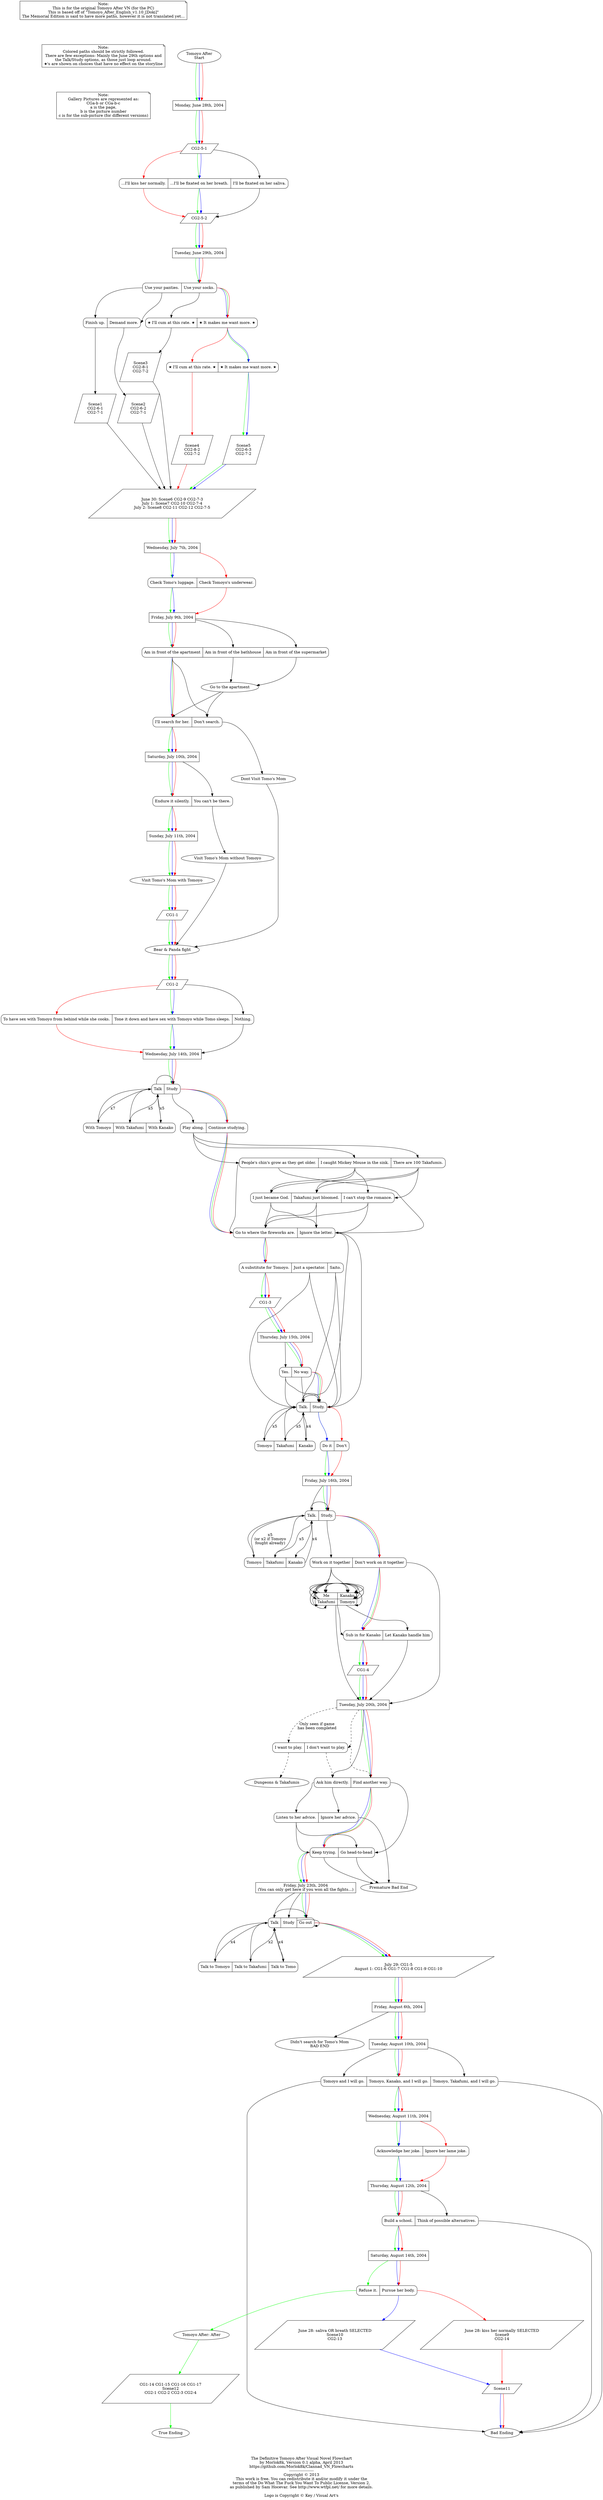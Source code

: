 /*
#######################################################################
#            DO WHAT THE FUCK YOU WANT TO PUBLIC LICENSE              #
#                    Version 2, December 2004                         #
#                                                                     #
# Copyright (C) 2004 Sam Hocevar <sam@hocevar.net>                    #
#                                                                     #
# Everyone is permitted to copy and distribute verbatim or modified   #
# copies of this license document, and changing it is allowed as long #
# as the name is changed.                                             #
#                                                                     #
#            DO WHAT THE FUCK YOU WANT TO PUBLIC LICENSE              #
#   TERMS AND CONDITIONS FOR COPYING, DISTRIBUTION AND MODIFICATION   #
#                                                                     #
#  0. You just DO WHAT THE FUCK YOU WANT TO.                          #
#                                                                     #
#######################################################################
*/

// The Definitive Tomoyo After Visual Novel Flowchart
digraph Tomoyo_After_PC {
    graph [label = "\n\n\n\nThe Definitive Tomoyo After Visual Novel Flowchart\nby Morlok8k, Version 0.1 alpha, April 2013\nhttps://github.com/Morlok8k/Clannad_VN_Flowcharts\n--------------------\nCopyright © 2013\nThis work is free. You can redistribute it and/or modify it under the\nterms of the Do What The Fuck You Want To Public License, Version 2,\nas published by Sam Hocevar. See http://www.wtfpl.net/ for more details.\n\nLogo is Copyright © Key / Visual Art's" ];
   ranksep=1.25;

/*
TODO:

figure out if there are rlvm bugs.  (not counting D&T)
I cant seem to get some of the CG's that i should.

where are the last 3 CG's on page 1?
why am i not getting the first 4 of page 2?

need to play on Windows / Wine.

D&T completion is said to unlock a CG.
D&T completion is playing it 8 times?  this fact needs verification.

*/

    Note [shape = note, label = "Note:\nThis is for the original Tomoyo After VN (for the PC)\nThis is based off of \"Tomoyo_After_English_v1.10_[Doki]\"\nThe Memorial Edition is said to have more paths, however it is not translated yet..."];
    Note2 [shape = note, label = "Note:\nColored paths should be strictly followed.\nThere are few exceptions: Mainly the June 29th options and\nthe Talk/Study options, as those just loop around.\n★'s are shown on choices that have no effect on the storyline"];
    Note3 [shape = note, label = "Note:\nGallery Pictures are represented as:\nCGa-b or CGa-b-c\na is the page,\nb is the picture number\nc is for the sub-picture (for different versions)"];
    Note -> Note2 -> Note3 [color = invis];


//Tomoyo After
    Tomoyo_After_logo [image="dot_files/Tomoyo_After_logo.jpg", label = " ", shape = box, color = invis];
    Tomoyo_After_logo -> Start [color = invis];


//start


    Start [label = "Tomoyo After\nStart"];

    //June 28
    JUN_28 [shape = box, label = "Monday, June 28th, 2004"];

    Start -> JUN_28 [color = green];    //END1
    Start -> JUN_28 [color = blue];    //Blue Path
    Start -> JUN_28 [color = red];    //BAD_END

    //CG2-5-1
    CG251 [shape = parallelogram, label = "CG2-5-1"];
    JUN_28 -> CG251 [color = green];    //END1
    JUN_28 -> CG251 [color = blue];    //Blue Path
    JUN_28 -> CG251 [color = red];    //BAD_END

    TA_1 [shape = Mrecord, label = "<a1>...I'll kiss her normally.|<a2>...I'll be fixated on her breath.|<a3>I'll be fixated on her saliva."];
    //choice affects scene on August 14
    CG251 -> TA_1:a2 [color = green];    //END1
    CG251 -> TA_1:a2 [color = blue];    //Blue Path
    CG251 -> TA_1:a1 [color = red];    //BAD_END
    CG251 -> TA_1:a3;

    //CG2-5-2
    CG252 [shape = parallelogram, label = "CG2-5-2"];
    TA_1:a2 -> CG252 [color = green];    //END1
    TA_1:a2 -> CG252 [color = blue];    //Blue Path
    TA_1:a1 -> CG252 [color = red];    //BAD_END
    TA_1:a3 -> CG252;

    //June 29
    JUN_29 [shape = box, label = "Tuesday, June 29th, 2004"];
    CG252 -> JUN_29 [color = green];    //END1
    CG252 -> JUN_29 [color = blue];    //Blue Path
    CG252 -> JUN_29 [color = red];    //BAD_END
    
    TA_2 [shape = Mrecord, label = "<a1>Use your panties.|<a2>Use your socks."];
    JUN_29 -> TA_2:a2 [color = green];    //END1
    JUN_29 -> TA_2:a2 [color = blue];    //Blue Path
    JUN_29 -> TA_2:a2 [color = red];    //BAD_END

    TA_2a [shape = Mrecord, label = "<a1>Finish up.|<a2>Demand more."];
    TA_2:a1 -> TA_2a:a1;
    TA_2:a1 -> TA_2a:a2;

    TA_3 [shape = Mrecord, label = "<a1>★ I'll cum at this rate. ★|<a2>★ It makes me want more. ★"];
    TA_2:a2 -> TA_3:a2 [color = green];    //END1
    TA_2:a2 -> TA_3:a2 [color = blue];    //Blue Path
    TA_2:a2 -> TA_3:a2 [color = red];    //BAD_END
    TA_2:a2 -> TA_3:a1;

    TA_4 [shape = Mrecord, label = "<a1>★ I'll cum at this rate. ★|<a2>★ It makes me want more. ★"];
    TA_3:a2 -> TA_4:a2 [color = green];    //END1
    TA_3:a2 -> TA_4:a2 [color = invis];    // putting in an invisible arrow seperates the green and blue a bit more...
    TA_3:a2 -> TA_4:a2 [color = blue];    //Blue Path
    TA_3:a2 -> TA_4:a1 [color = red];    //BAD_END


    //Scene1 CG2-6-1 CG2-7-1
    Scene1 [shape = parallelogram, label = "Scene1\nCG2-6-1\nCG2-7-1"];
    TA_2a:a1 -> Scene1;

    //Scene2 CG2-6-2 CG2-7-1
    Scene2 [shape = parallelogram, label = "Scene2\nCG2-6-2\nCG2-7-1"];
    TA_2a:a2 -> Scene2;

    //Scene3 CG2-8-1 CG2-7-2
    Scene3 [shape = parallelogram, label = "Scene3\nCG2-8-1\nCG2-7-2"];
    TA_3:a1 -> Scene3;

    //Scene4 CG2-8-2 CG2-7-2
    Scene4 [shape = parallelogram, label = "Scene4\nCG2-8-2\nCG2-7-2"];
    TA_4:a1 -> Scene4 [color = red];

    //Scene5 CG2-6-3 CG2-7-2
    Scene5 [shape = parallelogram, label = "Scene5\nCG2-6-3\nCG2-7-2"];
    TA_4:a2 -> Scene5 [color = green];
    TA_4:a2 -> Scene5 [color = blue];

    //Scene6 CG2-9 CG2-7-3    //June 30
    //Scene7 CG2-10 CG2-7-4    //July 1
    //Scene8 CG2-11 CG2-12 CG2-7-5    //July 2
    Scene678 [shape = parallelogram, label = "June 30: Scene6 CG2-9 CG2-7-3\nJuly 1: Scene7 CG2-10 CG2-7-4\nJuly 2: Scene8 CG2-11 CG2-12 CG2-7-5"];
    Scene5 -> Scene678 [color = green];    //END1
    Scene5 -> Scene678 [color = blue];    //Blue Path
    Scene4 -> Scene678 [color = red];    //BAD_END
    Scene1 -> Scene678;
    Scene2 -> Scene678;
    Scene3 -> Scene678;

    //July 07
    JUL_7 [shape = box, label = "Wednesday, July 7th, 2004"];
    Scene678 -> JUL_7 [color = green];    //END1
    Scene678 -> JUL_7 [color = blue];    //Blue Path
    Scene678 -> JUL_7 [color = red];    //BAD_END


    TA_5 [shape = Mrecord, label = "<a1>Check Tomo's luggage.|<a2>Check Tomoyo's underwear."];
    JUL_7 -> TA_5:a1 [color = green];    //END1
    JUL_7 -> TA_5:a1 [color = blue];    //Blue Path
    JUL_7 -> TA_5:a2 [color = red];    //BAD_END


    //July 09
    JUL_9 [shape = box, label = "Friday, July 9th, 2004"];
    TA_5:a1 -> JUL_9 [color = green];    //END1
    TA_5:a1 -> JUL_9 [color = blue];    //Blue Path
    TA_5:a2 -> JUL_9 [color = red];    //BAD_END

    TA_6 [shape = Mrecord, label = "<a1>Am in front of the apartment|<a2>Am in front of the bathhouse|<a3>Am in front of the supermarket"];
    JUL_9 -> TA_6:a1 [color = green];    //END1
    JUL_9 -> TA_6:a1 [color = blue];    //Blue Path
    JUL_9 -> TA_6:a1 [color = red];    //BAD_END
    JUL_9 -> TA_6:a2;
    JUL_9 -> TA_6:a3;

    TA_6a [label = "Go to the apartment"];
    TA_6:a2 -> TA_6a;
    TA_6:a3 -> TA_6a;


    TA_7 [shape = Mrecord, label = "<a1>I'll search for her.|<a2>Don't search."];
    TA_6:a1 -> TA_7:a1 [color = green];    //END1
    TA_6:a1 -> TA_7:a1 [color = blue];    //Blue Path
    TA_6:a1 -> TA_7:a1 [color = red];    //BAD_END
    TA_6a -> TA_7:a1;
    TA_6a -> TA_7:a2;
    TA_6:a1 -> TA_7:a2;


    //July 10
    JUL_10 [shape = box, label = "Saturday, July 10th, 2004"];
    TA_7:a1 -> JUL_10 [color = green];    //END1
    TA_7:a1 -> JUL_10 [color = blue];    //Blue Path
    TA_7:a1 -> JUL_10 [color = red];    //BAD_END


    TA_8 [shape = Mrecord, label = "<a1>Endure it silently.|<a2>You can't be there."];
    JUL_10 -> TA_8:a1 [color = green];    //END1
    JUL_10 -> TA_8:a1 [color = blue];    //Blue Path
    JUL_10 -> TA_8:a1 [color = red];    //BAD_END
    JUL_10 -> TA_8:a2;


    //July 11
    JUL_11 [shape = box, label = "Sunday, July 11th, 2004"];
    TA_8:a1 -> JUL_11 [color = green];    //END1
    TA_8:a1 -> JUL_11 [color = blue];    //Blue Path
    TA_8:a1 -> JUL_11 [color = red];    //BAD_END



    JUL_11_mother1 [label = "Visit Tomo's Mom with Tomoyo"];
    JUL_11_mother2 [label = "Visit Tomo's Mom without Tomoyo"];
    JUL_11_mother3 [label = "Dont Visit Tomo's Mom"];

    JUL_11 -> JUL_11_mother1 [color = green];    //END1
    JUL_11 -> JUL_11_mother1 [color = blue];    //Blue Path
    JUL_11 -> JUL_11_mother1 [color = red];    //BAD_END
    TA_8:a2 -> JUL_11_mother2;
    TA_7:a2 -> JUL_11_mother3;

    CG11 [shape = parallelogram, label = "CG1-1"];
    JUL_11_mother1 -> CG11 [color = green];    //END1
    JUL_11_mother1 -> CG11 [color = blue];    //Blue Path
    JUL_11_mother1 -> CG11 [color = red];    //BAD_END

    JUL_11_bp [label = "Bear & Panda fight"];
    CG11 -> JUL_11_bp [color = green];    //END1
    CG11 -> JUL_11_bp [color = blue];    //Blue Path
    CG11 -> JUL_11_bp [color = red];    //BAD_END
    JUL_11_mother2 -> JUL_11_bp;
    JUL_11_mother3 -> JUL_11_bp;


    CG12 [shape = parallelogram, label = "CG1-2"];
    JUL_11_bp -> CG12 [color = green];    //END1
    JUL_11_bp -> CG12 [color = blue];    //Blue Path
    JUL_11_bp -> CG12 [color = red];    //BAD_END


    TA_9 [shape = Mrecord, label = "<a1>To have sex with Tomoyo from behind while she cooks.|<a2>Tone it down and have sex with Tomoyo while Tomo sleeps.|<a3>Nothing."];
    CG12 -> TA_9:a2 [color = green];    //END1
    CG12 -> TA_9:a2 [color = blue];    //Blue Path
    CG12 -> TA_9:a1 [color = red];    //BAD_END
    CG12 -> TA_9:a3;


    //July 14
    JUL_14 [shape = box, label = "Wednesday, July 14th, 2004"];
    TA_9:a2 -> JUL_14 [color = green];    //END1
    TA_9:a2 -> JUL_14 [color = blue];    //Blue Path
    TA_9:a1 -> JUL_14 [color = red];    //BAD_END
    TA_9:a3 -> JUL_14;

    TA_10 [shape = Mrecord, label = "<a1>Talk|<a2>Study"];
    JUL_14 -> TA_10:a2 [color = green];    //END1
    JUL_14 -> TA_10:a2 [color = blue];    //Blue Path
    JUL_14 -> TA_10:a2 [color = red];    //BAD_END



    TA_10_a [shape = Mrecord, label = "<a1>With Tomoyo|<a2>With Takafumi|<a3>With Kanako"];
    TA_10:a1 -> TA_10_a:a1;
    TA_10:a1 -> TA_10_a:a2;
    TA_10:a1 -> TA_10_a:a3;
    TA_10_a:a1 -> TA_10:a1 [label = "x7"];
    TA_10_a:a2 -> TA_10:a1 [label = "x5"];
    TA_10_a:a3 -> TA_10:a1 [label = "x5"];
    TA_10:a1 -> TA_10:a2;


    TA_11 [shape = Mrecord, label = "<a1>Play along.|<a2>Continue studying."];
    TA_10:a2 -> TA_11:a2 [color = green];    //END1
    TA_10:a2 -> TA_11:a2 [color = blue];    //Blue Path
    TA_10:a2 -> TA_11:a2 [color = red];    //BAD_END
    TA_10:a2 -> TA_11:a1;

    TA_11_a [shape = Mrecord, label = "<a1>People's chin's grow as they get older.|<a2>I caught Mickey Mouse in the sink.|<a3>There are 100 Takafumis."];
    TA_11:a1 -> TA_11_a:a1;
    TA_11:a1 -> TA_11_a:a2;
    TA_11:a1 -> TA_11_a:a3;

    TA_11_b [shape = Mrecord, label = "<a1>I just became God.|<a2>Takafumi just bloomed.|<a3>I can't stop the romance."];

    TA_11_a:a1 -> TA_12:a1
    TA_11_a:a1 -> TA_12:a2

    TA_11_a:a2 -> TA_11_b:a1
    TA_11_a:a2 -> TA_11_b:a2
    TA_11_a:a2 -> TA_11_b:a3
    TA_11_a:a3 -> TA_11_b:a1
    TA_11_a:a3 -> TA_11_b:a2
    TA_11_a:a3 -> TA_11_b:a3

    TA_11_b:a1 -> TA_12:a1
    TA_11_b:a2 -> TA_12:a1
    TA_11_b:a3 -> TA_12:a1
    TA_11_b:a1 -> TA_12:a2
    TA_11_b:a2 -> TA_12:a2
    TA_11_b:a3 -> TA_12:a2


    TA_12 [shape = Mrecord, label = "<a1>Go to where the fireworks are.|<a2>Ignore the letter."];
    TA_11:a2 -> TA_12:a1 [color = green];    //END1
    TA_11:a2 -> TA_12:a1 [color = blue];    //Blue Path
    TA_11:a2 -> TA_12:a1 [color = red];    //BAD_END

    TA_13 [shape = Mrecord, label = "<a1>A substitute for Tomoyo.|<a2>Just a spectator.|<a3>Saito."];
    TA_12:a1 -> TA_13:a1 [color = green];    //END1
    TA_12:a1 -> TA_13:a1 [color = blue];    //Blue Path
    TA_12:a1 -> TA_13:a1 [color = red];    //BAD_END

    CG13 [shape = parallelogram, label = "CG1-3"];
    TA_13:a1 -> CG13 [color = green];    //END1
    TA_13:a1 -> CG13 [color = blue];    //Blue Path
    TA_13:a1 -> CG13 [color = red];    //BAD_END

    //July 15
    JUL_15 [shape = box, label = "Thursday, July 15th, 2004"];
    CG13 -> JUL_15 [color = green];    //END1
    CG13 -> JUL_15 [color = blue];    //Blue Path
    CG13 -> JUL_15 [color = red];    //BAD_END

    TA_14 [shape = Mrecord, label = "<a1>Yes.|<a2>No way."];
    JUL_15 -> TA_14:a2 [color = green];    //END1
    JUL_15 -> TA_14:a2 [color = blue];    //Blue Path
    JUL_15 -> TA_14:a2 [color = red];    //BAD_END
    JUL_15 -> TA_14:a1;

    TA_15 [shape = Mrecord, label = "<a1>Talk.|<a2>Study."];
    TA_14:a2 -> TA_15:a2 [color = green];    //END1
    TA_14:a2 -> TA_15:a2 [color = blue];    //Blue Path
    TA_14:a2 -> TA_15:a2 [color = red];    //BAD_END
    TA_14:a1 -> TA_15:a1;
    TA_14:a1 -> TA_15:a2;
    TA_14:a2 -> TA_15:a1;

    TA_12:a2 -> TA_15:a1;
    TA_12:a2 -> TA_15:a2;
    TA_13:a2 -> TA_15:a1;
    TA_13:a2 -> TA_15:a2;
    TA_13:a3 -> TA_15:a1;
    TA_13:a3 -> TA_15:a2;




    TA_15_a [shape = Mrecord, label = "<a1>Tomoyo|<a2>Takafumi|<a3>Kanako"];
    TA_15:a1 -> TA_15_a:a1;
    TA_15:a1 -> TA_15_a:a2;
    TA_15:a1 -> TA_15_a:a3;
    TA_15_a:a1 -> TA_15:a1 [label = "x5"];
    TA_15_a:a2 -> TA_15:a1 [label = "x5"];
    TA_15_a:a3 -> TA_15:a1 [label = "x4"];
    TA_15:a1 -> TA_15:a2;





    TA_16 [shape = Mrecord, label = "<a>Do it|<aa>Don't"];
    TA_15:a2 -> TA_16:a [color = green];    //END1
    TA_15:a2 -> TA_16:a [color = blue];    //Blue Path
    TA_15:a2 -> TA_16:aa [color = red];    //BAD_END


    //July 16
    JUL_16 [shape = box, label = "Friday, July 16th, 2004"];
    TA_16:a -> JUL_16 [color = green];    //END1
    TA_16:a -> JUL_16 [color = blue];    //Blue Path
    TA_16:aa -> JUL_16 [color = red];    //BAD_END

    TA_17 [shape = Mrecord, label = "<a1>Talk.|<a2>Study."];
    JUL_16 -> TA_17:a2 [color = green];    //END1
    JUL_16 -> TA_17:a2 [color = blue];    //Blue Path
    JUL_16 -> TA_17:a2 [color = red];    //BAD_END
    JUL_16 -> TA_17:a1;

    TA_17_a [shape = Mrecord, label = "<a1>Tomoyo|<a2>Takafumi|<a3>Kanako"];
    TA_17:a1 -> TA_17_a:a1;
    TA_17:a1 -> TA_17_a:a2;
    TA_17:a1 -> TA_17_a:a3;
    TA_17_a:a1 -> TA_17:a1 [label = "x5\n(or x2 if Tomoyo\nfought already)"];
    TA_17_a:a2 -> TA_17:a1 [label = "x5"];
    TA_17_a:a3 -> TA_17:a1 [label = "x4"];
    TA_17:a1 -> TA_17:a2;


    TA_18 [shape = Mrecord, label = "<a1>Work on it together|<a2>Don't work on it together"];
    TA_17:a2 -> TA_18:a2 [color = green];    //END1
    TA_17:a2 -> TA_18:a2 [color = blue];    //Blue Path
    TA_17:a2 -> TA_18:a2 [color = red];    //BAD_END
    TA_17:a2 -> TA_18:a1;

    TA_18_a [shape = Mrecord, label = "{<a1>Me|<a2>Takafumi}|{<a3>Kanako|<a4>Tomoyo}"];
    TA_18:a1 -> TA_18_a:a1;
    TA_18:a1 -> TA_18_a:a2;
    TA_18:a1 -> TA_18_a:a3;

    TA_18_a:a1 -> TA_18_a:a2;
    TA_18_a:a1 -> TA_18_a:a3;
    TA_18_a:a1 -> TA_18_a:a4;
    TA_18_a:a2 -> TA_18_a:a1;
    TA_18_a:a2 -> TA_18_a:a3;
    TA_18_a:a2 -> TA_18_a:a4;
    TA_18_a:a3 -> TA_18_a:a1;
    TA_18_a:a3 -> TA_18_a:a2;
    TA_18_a:a3 -> TA_18_a:a4;
    TA_18_a:a4 -> TA_18_a:a1;
    TA_18_a:a4 -> TA_18_a:a2;
    TA_18_a:a4 -> TA_18_a:a3;
    
    TA_18_a -> TA_19:a1;
    TA_18_a -> TA_19:a2;

    TA_19 [shape = Mrecord, label = "<a1>Sub in for Kanako|<a2>Let Kanako handle him"];
    TA_18:a2 -> TA_19:a1 [color = green];    //END1
    TA_18:a2 -> TA_19:a1 [color = blue];    //Blue Path
    TA_18:a2 -> TA_19:a1 [color = red];    //BAD_END

    //July 19
    CG14 [shape = parallelogram, label = "CG1-4"];
    TA_19:a1 -> CG14 [color = green];    //END1
    TA_19:a1 -> CG14 [color = blue];    //Blue Path
    TA_19:a1 -> CG14 [color = red];    //BAD_END

    //July 20
    JUL_20 [shape = box, label = "Tuesday, July 20th, 2004"];
    TA_18_a -> JUL_20;    //if tomoyo fought on the 15th
    TA_18:a2 -> JUL_20;    //if tomoyo fought on the 15th
    CG14 -> JUL_20 [color = green];    //END1
    CG14 -> JUL_20 [color = blue];    //Blue Path
    CG14 -> JUL_20 [color = red];    //BAD_END
    TA_19:a2 -> JUL_20;

    RPG [shape = Mrecord, label = "<a1>I want to play.|<a2>I don't want to play."];
    JUL_20 -> RPG:a1 [style = dashed, label = "Only seen if game\nhas been completed"];
    JUL_20 -> RPG:a2 [style = dashed];
    RPG:a2 -> TA_20:a1 [style = dashed];
    RPG:a2 -> TA_20:a2 [style = dashed];

    GAME [label = "Dungeons & Takafumis"];
    RPG:a1 -> GAME [style = dashed];

    TA_20 [shape = Mrecord, label = "<a1>Ask him directly.|<a2>Find another way."];
    JUL_20 -> TA_20:a2 [color = green];    //END1
    JUL_20 -> TA_20:a2 [color = blue];    //Blue Path
    JUL_20 -> TA_20:a2 [color = red];    //BAD_END
    JUL_20 -> TA_20:a1;

    TA_20_a [shape = Mrecord, label = "<a1>Listen to her advice.|<a2>Ignore her advice."];
    TA_20:a1 -> TA_20_a:a1;
    TA_20:a1 -> TA_20_a:a2;
    
    TA_20_a:a2 -> BAD_END_2;    //additional path to BAD_END_2

    //July 21
    TA_21 [shape = Mrecord, label = "<a1>Keep trying.|<a2>Go head-to-head"];
    TA_20:a2 -> TA_21:a1 [color = green];    //END1
    TA_20:a2 -> TA_21:a1 [color = blue];    //Blue Path
    TA_20:a2 -> TA_21:a1 [color = red];    //BAD_END
    TA_20:a2 -> TA_21:a2;
    TA_20_a:a1 -> TA_21:a1;
    TA_20_a:a1 -> TA_21:a2;
    TA_21:a2 -> BAD_END_2;    //additional path to BAD_END_2
    TA_21:a1 -> BAD_END_2;    //additional path to BAD_END_2  (depends on earlier choices)


    //July 23
    JUL_23 [shape = box, label = "Friday, July 23th, 2004\n(You can only get here if you won all the fights...)"];
    TA_21:a1 -> JUL_23 [color = green];    //END1
    TA_21:a1 -> JUL_23 [color = blue];    //Blue Path
    TA_21:a1 -> JUL_23 [color = red];    //BAD_END

    
    TA_22 [shape = Mrecord, label = "<a1>Talk|<a2>Study|<a3>Go out"];
    JUL_23 -> TA_22:a3 [color = green];    //END1
    JUL_23 -> TA_22:a3 [color = blue];    //Blue Path
    JUL_23 -> TA_22:a3 [color = red];    //BAD_END
    JUL_23 -> TA_22:a1;
    JUL_23 -> TA_22:a2;

    TA_22_a [shape = Mrecord, label = "<a1>Talk to Tomoyo|<a2>Talk to Takafumi|<a3>Talk to Tomo"];
    TA_22:a1 -> TA_22_a:a1;
    TA_22:a1 -> TA_22_a:a2;
    TA_22:a1 -> TA_22_a:a3;
    TA_22_a:a1 -> TA_22:a1 [label = "x4"];
    TA_22_a:a2 -> TA_22:a1 [label = "x2"];
    TA_22_a:a3 -> TA_22:a1 [label = "x4"];
    TA_22:a1 -> TA_22:a3;
    TA_22:a2 -> TA_22:a3;

    //July 29
    //CG1-5
    //August 1
    //CG1-6 CG1-7 CG1-8 CG1-9 CG1-10
    CG15 [shape = parallelogram, label = "July 29: CG1-5\nAugust 1: CG1-6 CG1-7 CG1-8 CG1-9 CG1-10"];
    TA_22:a3 -> CG15 [color = green];    //END1
    TA_22:a3 -> CG15 [color = blue];    //Blue Path
    TA_22:a3 -> CG15 [color = red];    //BAD_END

    //August 6
    AUG_6 [shape = box, label = "Friday, August 6th, 2004"];
    CG15 -> AUG_6 [color = green];    //END1
    CG15 -> AUG_6 [color = blue];    //Blue Path
    CG15 -> AUG_6 [color = red];    //BAD_END
    AUG_6_BAD_END [label = "Didn't search for Tomo's Mom\nBAD END"];
    AUG_6 -> AUG_6_BAD_END;
    //TODO: Verify!


    //August 10
    AUG_10 [shape = box, label = "Tuesday, August 10th, 2004"];
    AUG_6 -> AUG_10 [color = green];    //END1
    AUG_6 -> AUG_10 [color = blue];    //Blue Path
    AUG_6 -> AUG_10 [color = red];    //BAD_END

    TA_23 [shape = Mrecord, label = "<a1>Tomoyo and I will go.|<a2>Tomoyo, Kanako, and I will go.|<a3>Tomoyo, Takafumi, and I will go."];
    AUG_10 -> TA_23:a2 [color = green];    //END1
    AUG_10 -> TA_23:a2 [color = blue];    //Blue Path
    AUG_10 -> TA_23:a2 [color = red];    //BAD_END
    AUG_10 -> TA_23:a1;
    AUG_10 -> TA_23:a3;


    //August 11
    AUG_11 [shape = box, label = "Wednesday, August 11th, 2004"];
    TA_23:a2 -> AUG_11 [color = green];    //END1
    TA_23:a2 -> AUG_11 [color = blue];    //Blue Path
    TA_23:a2 -> AUG_11 [color = red];    //BAD_END

    TA_24 [shape = Mrecord, label = "<a1>Acknowledge her joke.|<a2>Ignore her lame joke."];
    AUG_11 -> TA_24:a1 [color = green];    //END1
    AUG_11 -> TA_24:a1 [color = blue];    //Blue Path
    AUG_11 -> TA_24:a2 [color = red];    //BAD_END


    //August 12
    AUG_12 [shape = box, label = "Thursday, August 12th, 2004"];
    TA_24:a1 -> AUG_12 [color = green];    //END1
    TA_24:a1 -> AUG_12 [color = blue];    //Blue Path
    TA_24:a2 -> AUG_12 [color = red];    //BAD_END

    TA_25 [shape = Mrecord, label = "<a1>Build a school.|<a2>Think of possible alternatives."];
    AUG_12 -> TA_25:a1 [color = green];    //END1
    AUG_12 -> TA_25:a1 [color = blue];    //Blue Path
    AUG_12 -> TA_25:a1 [color = red];    //BAD_END
    AUG_12 -> TA_25:a2;

    //August 14
    AUG_14 [shape = box, label = "Saturday, August 14th, 2004"];
    TA_25:a1 -> AUG_14 [color = green];    //END1
    TA_25:a1 -> AUG_14 [color = blue];    //Blue Path
    TA_25:a1 -> AUG_14 [color = red];    //BAD_END

    TA_26 [shape = Mrecord, label = "<a1>Refuse it.|<a2>Pursue her body."];
    AUG_14 -> TA_26:a1 [color = green];    //END1
    AUG_14 -> TA_26:a2 [color = blue];    //Blue Path
    AUG_14 -> TA_26:a2 [color = red];    //BAD_END


    Scene9 [shape = parallelogram, label = "June 28: kiss her normally SELECTED\nScene9\nCG2-14"];
    Scene10 [shape = parallelogram, label = "June 28: saliva OR breath SELECTED\nScene10\nCG2-13"];
    TA_26:a2 -> Scene10 [color = blue];    //Blue Path
    TA_26:a2 -> Scene9 [color = red];    //BAD_END

    Scene11 [shape = parallelogram, label = "Scene11"];
    Scene9 -> Scene11 [color = red];    //BAD_END
    Scene10 -> Scene11 [color = blue];    //Blue Path




//AUG 23
//CG1-11 CG1-12 CG1-13

    TAA [label = "Tomoyo After: After"];
    TA_26:a1 -> TAA [color = green];    //END1

//CG1-14 CG1-15 CG1-16 CG1-17
//Scene12
//CG2-1 CG2-2 CG2-3 CG2-4
    Scene12 [shape = parallelogram, label = "CG1-14 CG1-15 CG1-16 CG1-17\nScene12\nCG2-1 CG2-2 CG2-3 CG2-4"];
    TAA -> Scene12 [color = green];    //END1

//TODO: I cant seem to get CG2-1, 2-2, 2-3, or 2-4.  try on windows. rlvm bug?

    END1_END [label = "True Ending\n"];
    Scene12 -> END1_END [color = green];    //END1




    BAD_END_1 [label = "Bad Ending"];
    Scene11 -> BAD_END_1 [color = blue];    //Blue Path
    Scene11 -> BAD_END_1 [color = red];    //BAD_END
    TA_23:a1 -> BAD_END_1;
    TA_23:a3 -> BAD_END_1;
    TA_25:a2 -> BAD_END_1;

    BAD_END_2 [label = "Premature Bad End"];    //BAD_END #2

}
